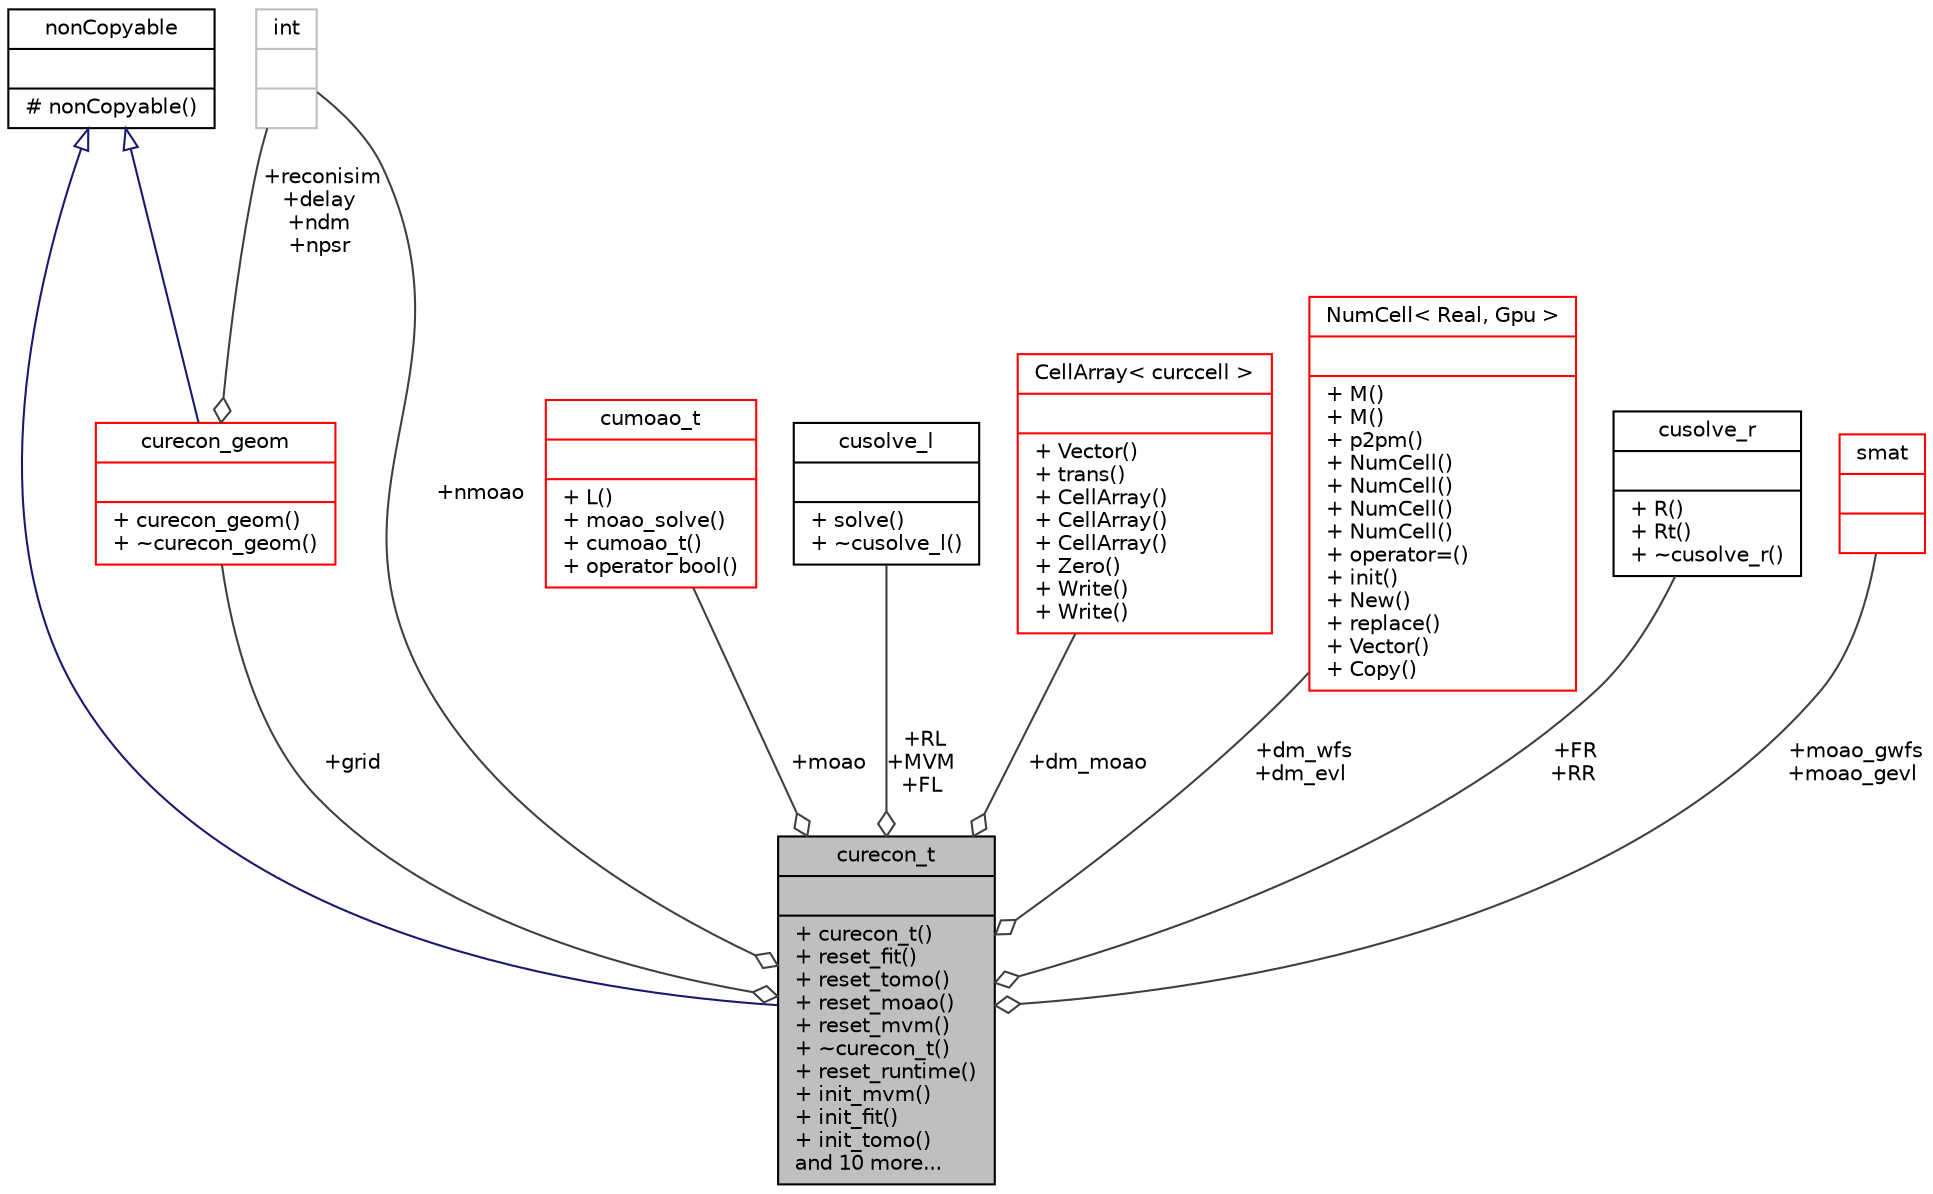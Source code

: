 digraph "curecon_t"
{
 // INTERACTIVE_SVG=YES
  bgcolor="transparent";
  edge [fontname="Helvetica",fontsize="10",labelfontname="Helvetica",labelfontsize="10"];
  node [fontname="Helvetica",fontsize="10",shape=record];
  Node2 [label="{curecon_t\n||+ curecon_t()\l+ reset_fit()\l+ reset_tomo()\l+ reset_moao()\l+ reset_mvm()\l+ ~curecon_t()\l+ reset_runtime()\l+ init_mvm()\l+ init_fit()\l+ init_tomo()\land 10 more...\l}",height=0.2,width=0.4,color="black", fillcolor="grey75", style="filled", fontcolor="black"];
  Node3 -> Node2 [dir="back",color="midnightblue",fontsize="10",style="solid",arrowtail="onormal",fontname="Helvetica"];
  Node3 [label="{nonCopyable\n||# nonCopyable()\l}",height=0.2,width=0.4,color="black",URL="$dc/d27/classnon_copyable.html"];
  Node4 -> Node2 [color="grey25",fontsize="10",style="solid",label=" +moao" ,arrowhead="odiamond",fontname="Helvetica"];
  Node4 [label="{cumoao_t\n||+ L()\l+ moao_solve()\l+ cumoao_t()\l+ operator bool()\l}",height=0.2,width=0.4,color="red",URL="$d4/d1a/classcumoao__t.html"];
  Node6 -> Node2 [color="grey25",fontsize="10",style="solid",label=" +RL\n+MVM\n+FL" ,arrowhead="odiamond",fontname="Helvetica"];
  Node6 [label="{cusolve_l\n||+ solve()\l+ ~cusolve_l()\l}",height=0.2,width=0.4,color="black",URL="$d3/d82/classcusolve__l.html"];
  Node8 -> Node2 [color="grey25",fontsize="10",style="solid",label=" +dm_moao" ,arrowhead="odiamond",fontname="Helvetica"];
  Node8 [label="{CellArray\< curccell \>\n||+ Vector()\l+ trans()\l+ CellArray()\l+ CellArray()\l+ CellArray()\l+ Zero()\l+ Write()\l+ Write()\l}",height=0.2,width=0.4,color="red",URL="$d1/d12/class_cell_array.html"];
  Node19 -> Node2 [color="grey25",fontsize="10",style="solid",label=" +dm_wfs\n+dm_evl" ,arrowhead="odiamond",fontname="Helvetica"];
  Node19 [label="{NumCell\< Real, Gpu \>\n||+ M()\l+ M()\l+ p2pm()\l+ NumCell()\l+ NumCell()\l+ NumCell()\l+ NumCell()\l+ operator=()\l+ init()\l+ New()\l+ replace()\l+ Vector()\l+ Copy()\l}",height=0.2,width=0.4,color="red",URL="$d4/d0f/class_num_cell.html"];
  Node37 -> Node2 [color="grey25",fontsize="10",style="solid",label=" +FR\n+RR" ,arrowhead="odiamond",fontname="Helvetica"];
  Node37 [label="{cusolve_r\n||+ R()\l+ Rt()\l+ ~cusolve_r()\l}",height=0.2,width=0.4,color="black",URL="$df/d37/classcusolve__r.html"];
  Node38 -> Node2 [color="grey25",fontsize="10",style="solid",label=" +nmoao" ,arrowhead="odiamond",fontname="Helvetica"];
  Node38 [label="{int\n||}",height=0.2,width=0.4,color="grey75"];
  Node39 -> Node2 [color="grey25",fontsize="10",style="solid",label=" +moao_gwfs\n+moao_gevl" ,arrowhead="odiamond",fontname="Helvetica"];
  Node39 [label="{smat\n||}",height=0.2,width=0.4,color="red",URL="$d4/d6c/structsmat.html"];
  Node50 -> Node2 [color="grey25",fontsize="10",style="solid",label=" +grid" ,arrowhead="odiamond",fontname="Helvetica"];
  Node50 [label="{curecon_geom\n||+ curecon_geom()\l+ ~curecon_geom()\l}",height=0.2,width=0.4,color="red",URL="$dd/dae/classcurecon__geom.html"];
  Node3 -> Node50 [dir="back",color="midnightblue",fontsize="10",style="solid",arrowtail="onormal",fontname="Helvetica"];
  Node38 -> Node50 [color="grey25",fontsize="10",style="solid",label=" +reconisim\n+delay\n+ndm\n+npsr" ,arrowhead="odiamond",fontname="Helvetica"];
}
